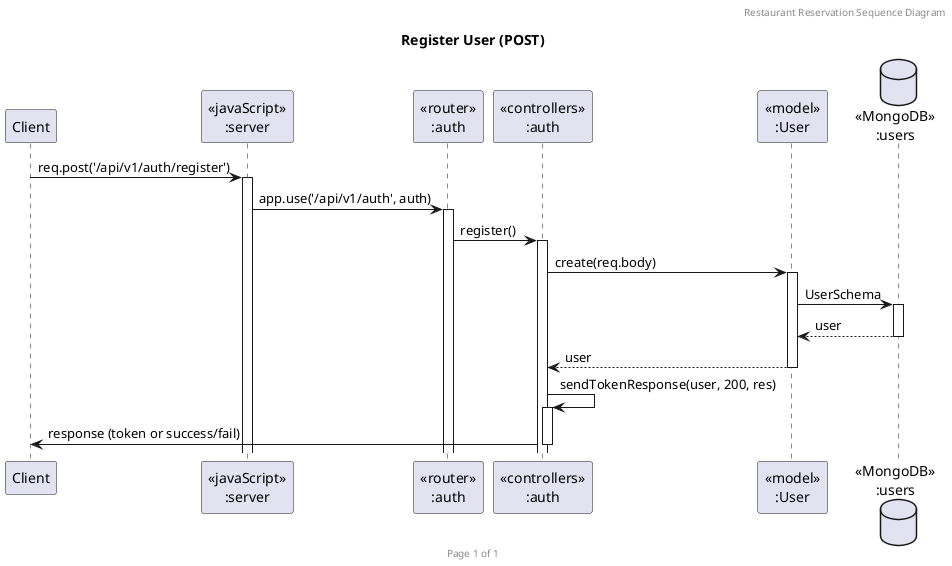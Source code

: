 @startuml Register User (POST)

header Restaurant Reservation Sequence Diagram
footer Page %page% of %lastpage%
title "Register User (POST)"

participant "Client" as client
participant "<<javaScript>>\n:server" as server
participant "<<router>>\n:auth" as routerAuth
participant "<<controllers>>\n:auth" as controllersAuth
participant "<<model>>\n:User" as modelUser
database "<<MongoDB>>\n:users" as UsersDatabase

client -> server ++: req.post('/api/v1/auth/register')
server -> routerAuth ++: app.use('/api/v1/auth', auth)
routerAuth -> controllersAuth ++: register()
controllersAuth -> modelUser ++: create(req.body)
modelUser -> UsersDatabase ++: UserSchema
UsersDatabase --> modelUser --: user
modelUser --> controllersAuth --: user
controllersAuth -> controllersAuth ++: sendTokenResponse(user, 200, res)
controllersAuth -> client --: response (token or success/fail)

@enduml
